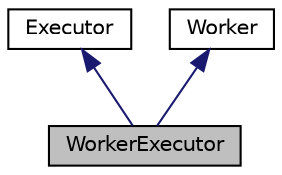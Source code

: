 digraph "WorkerExecutor"
{
  edge [fontname="Helvetica",fontsize="10",labelfontname="Helvetica",labelfontsize="10"];
  node [fontname="Helvetica",fontsize="10",shape=record];
  Node1 [label="WorkerExecutor",height=0.2,width=0.4,color="black", fillcolor="grey75", style="filled", fontcolor="black"];
  Node2 -> Node1 [dir="back",color="midnightblue",fontsize="10",style="solid"];
  Node2 [label="Executor",height=0.2,width=0.4,color="black", fillcolor="white", style="filled",URL="$d0/d33/a00027.html"];
  Node3 -> Node1 [dir="back",color="midnightblue",fontsize="10",style="solid"];
  Node3 [label="Worker",height=0.2,width=0.4,color="black", fillcolor="white", style="filled",URL="$d9/d77/a00095.html"];
}
